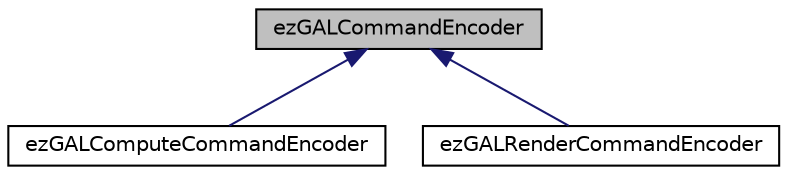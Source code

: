 digraph "ezGALCommandEncoder"
{
 // LATEX_PDF_SIZE
  edge [fontname="Helvetica",fontsize="10",labelfontname="Helvetica",labelfontsize="10"];
  node [fontname="Helvetica",fontsize="10",shape=record];
  Node1 [label="ezGALCommandEncoder",height=0.2,width=0.4,color="black", fillcolor="grey75", style="filled", fontcolor="black",tooltip=" "];
  Node1 -> Node2 [dir="back",color="midnightblue",fontsize="10",style="solid",fontname="Helvetica"];
  Node2 [label="ezGALComputeCommandEncoder",height=0.2,width=0.4,color="black", fillcolor="white", style="filled",URL="$d7/d15/classez_g_a_l_compute_command_encoder.htm",tooltip=" "];
  Node1 -> Node3 [dir="back",color="midnightblue",fontsize="10",style="solid",fontname="Helvetica"];
  Node3 [label="ezGALRenderCommandEncoder",height=0.2,width=0.4,color="black", fillcolor="white", style="filled",URL="$d7/dcd/classez_g_a_l_render_command_encoder.htm",tooltip=" "];
}
